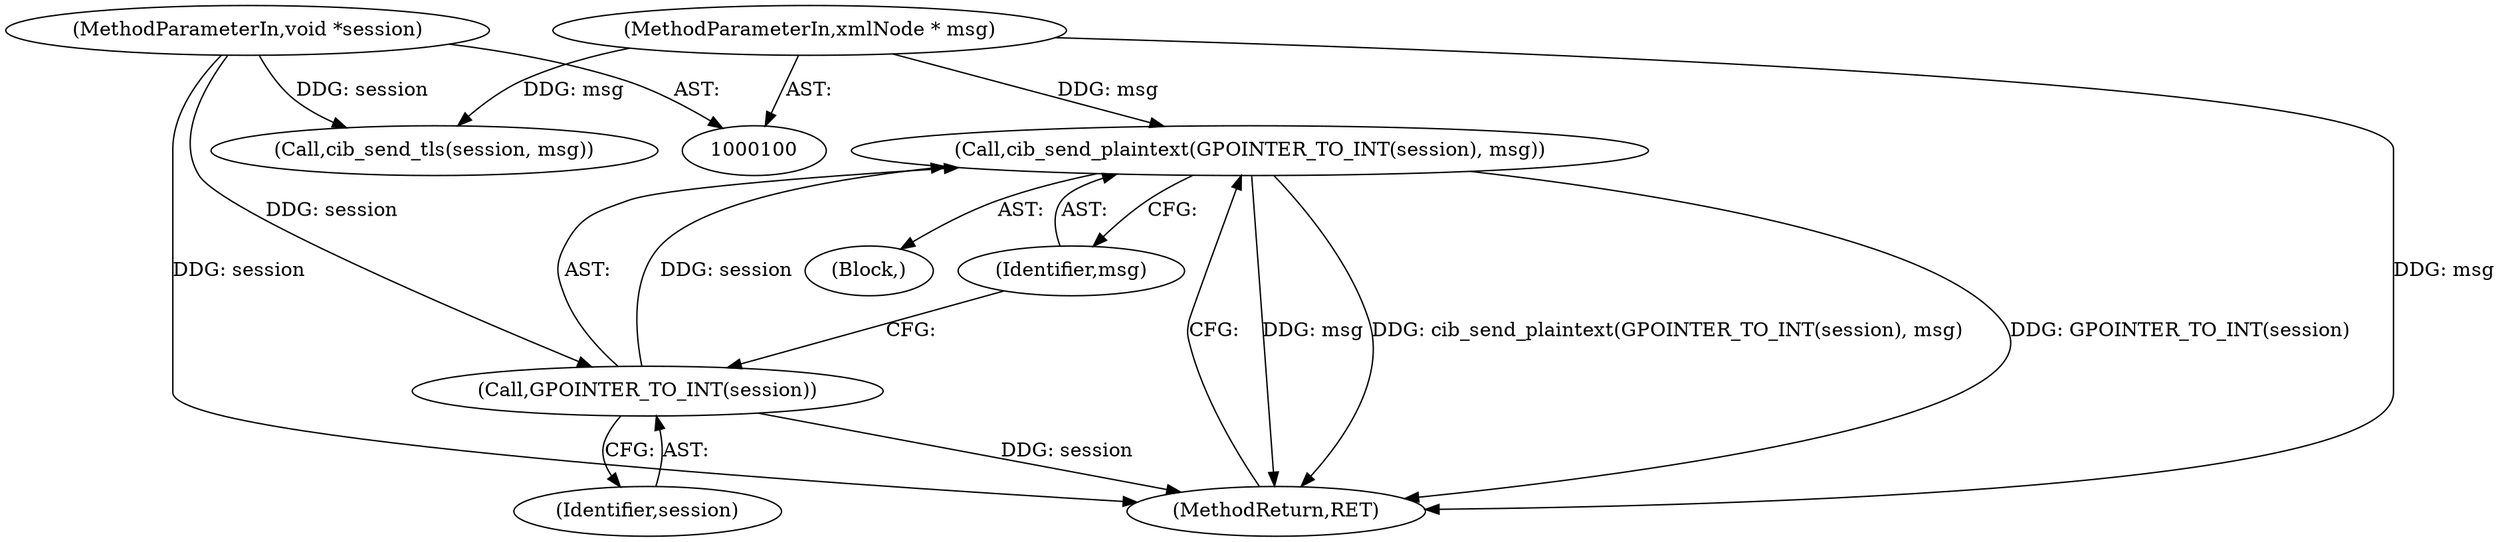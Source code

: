 digraph "1_pacemaker_564f7cc2a51dcd2f28ab12a13394f31be5aa3c93_18@API" {
"1000113" [label="(Call,cib_send_plaintext(GPOINTER_TO_INT(session), msg))"];
"1000114" [label="(Call,GPOINTER_TO_INT(session))"];
"1000101" [label="(MethodParameterIn,void *session)"];
"1000102" [label="(MethodParameterIn,xmlNode * msg)"];
"1000115" [label="(Identifier,session)"];
"1000117" [label="(MethodReturn,RET)"];
"1000114" [label="(Call,GPOINTER_TO_INT(session))"];
"1000112" [label="(Block,)"];
"1000113" [label="(Call,cib_send_plaintext(GPOINTER_TO_INT(session), msg))"];
"1000102" [label="(MethodParameterIn,xmlNode * msg)"];
"1000101" [label="(MethodParameterIn,void *session)"];
"1000108" [label="(Call,cib_send_tls(session, msg))"];
"1000116" [label="(Identifier,msg)"];
"1000113" -> "1000112"  [label="AST: "];
"1000113" -> "1000116"  [label="CFG: "];
"1000114" -> "1000113"  [label="AST: "];
"1000116" -> "1000113"  [label="AST: "];
"1000117" -> "1000113"  [label="CFG: "];
"1000113" -> "1000117"  [label="DDG: GPOINTER_TO_INT(session)"];
"1000113" -> "1000117"  [label="DDG: msg"];
"1000113" -> "1000117"  [label="DDG: cib_send_plaintext(GPOINTER_TO_INT(session), msg)"];
"1000114" -> "1000113"  [label="DDG: session"];
"1000102" -> "1000113"  [label="DDG: msg"];
"1000114" -> "1000115"  [label="CFG: "];
"1000115" -> "1000114"  [label="AST: "];
"1000116" -> "1000114"  [label="CFG: "];
"1000114" -> "1000117"  [label="DDG: session"];
"1000101" -> "1000114"  [label="DDG: session"];
"1000101" -> "1000100"  [label="AST: "];
"1000101" -> "1000117"  [label="DDG: session"];
"1000101" -> "1000108"  [label="DDG: session"];
"1000102" -> "1000100"  [label="AST: "];
"1000102" -> "1000117"  [label="DDG: msg"];
"1000102" -> "1000108"  [label="DDG: msg"];
}
